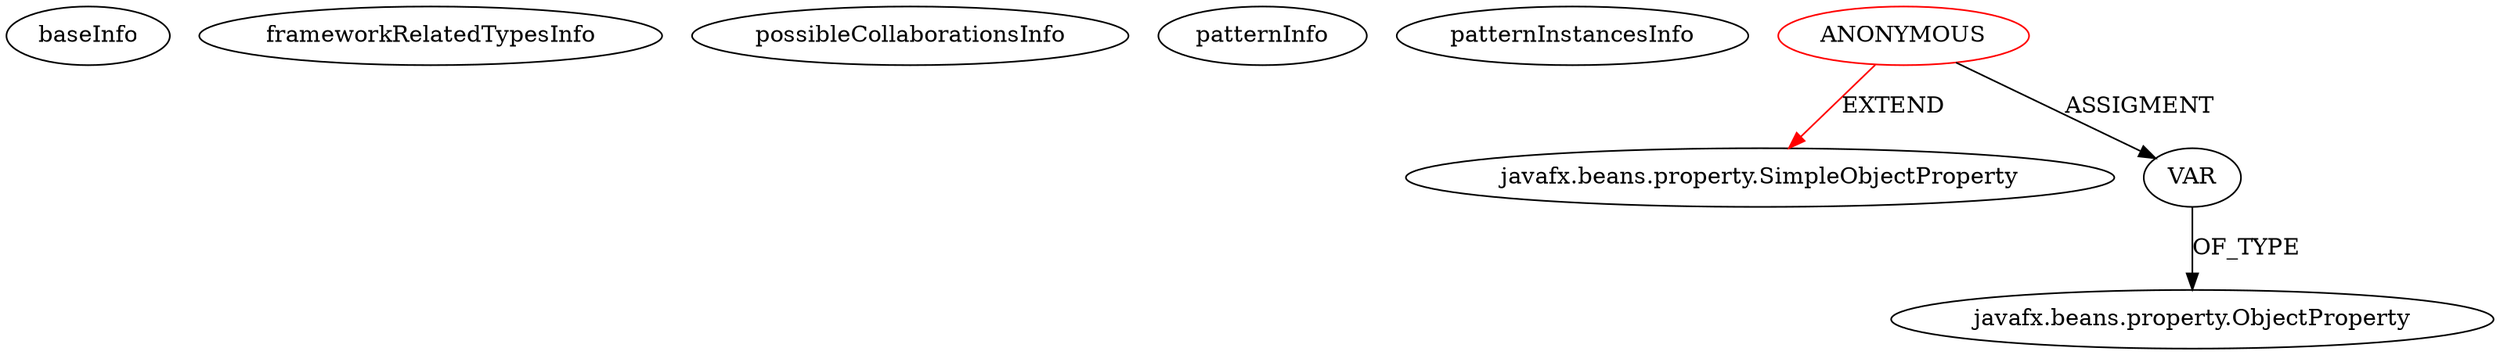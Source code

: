 digraph {
baseInfo[graphId=1,category="pattern",isAnonymous=true,possibleRelation=false]
frameworkRelatedTypesInfo[0="javafx.beans.property.SimpleObjectProperty"]
possibleCollaborationsInfo[]
patternInfo[frequency=2.0,patternRootClient=0]
patternInstancesInfo[0="guigarage-mastering-javafx-controls~/guigarage-mastering-javafx-controls/mastering-javafx-controls-master/src/main/java/com/guigarage/chapter4/AreaRegion.java~javafx.beans.property.ObjectProperty contentBiasProperty()~2851",1="Jojal-RadialMenu~/Jojal-RadialMenu/RadialMenu-master/src/main/java/fr/jojal/widget/radial/item/RadialItem.java~javafx.beans.property.ObjectProperty imageProperty()~696"]
0[label="ANONYMOUS",vertexType="ROOT_ANONYMOUS_DECLARATION",isFrameworkType=false,color=red]
1[label="javafx.beans.property.SimpleObjectProperty",vertexType="FRAMEWORK_CLASS_TYPE",isFrameworkType=false]
2[label="VAR",vertexType="OUTSIDE_VARIABLE_EXPRESION",isFrameworkType=false]
3[label="javafx.beans.property.ObjectProperty",vertexType="FRAMEWORK_CLASS_TYPE",isFrameworkType=false]
0->2[label="ASSIGMENT"]
0->1[label="EXTEND",color=red]
2->3[label="OF_TYPE"]
}
